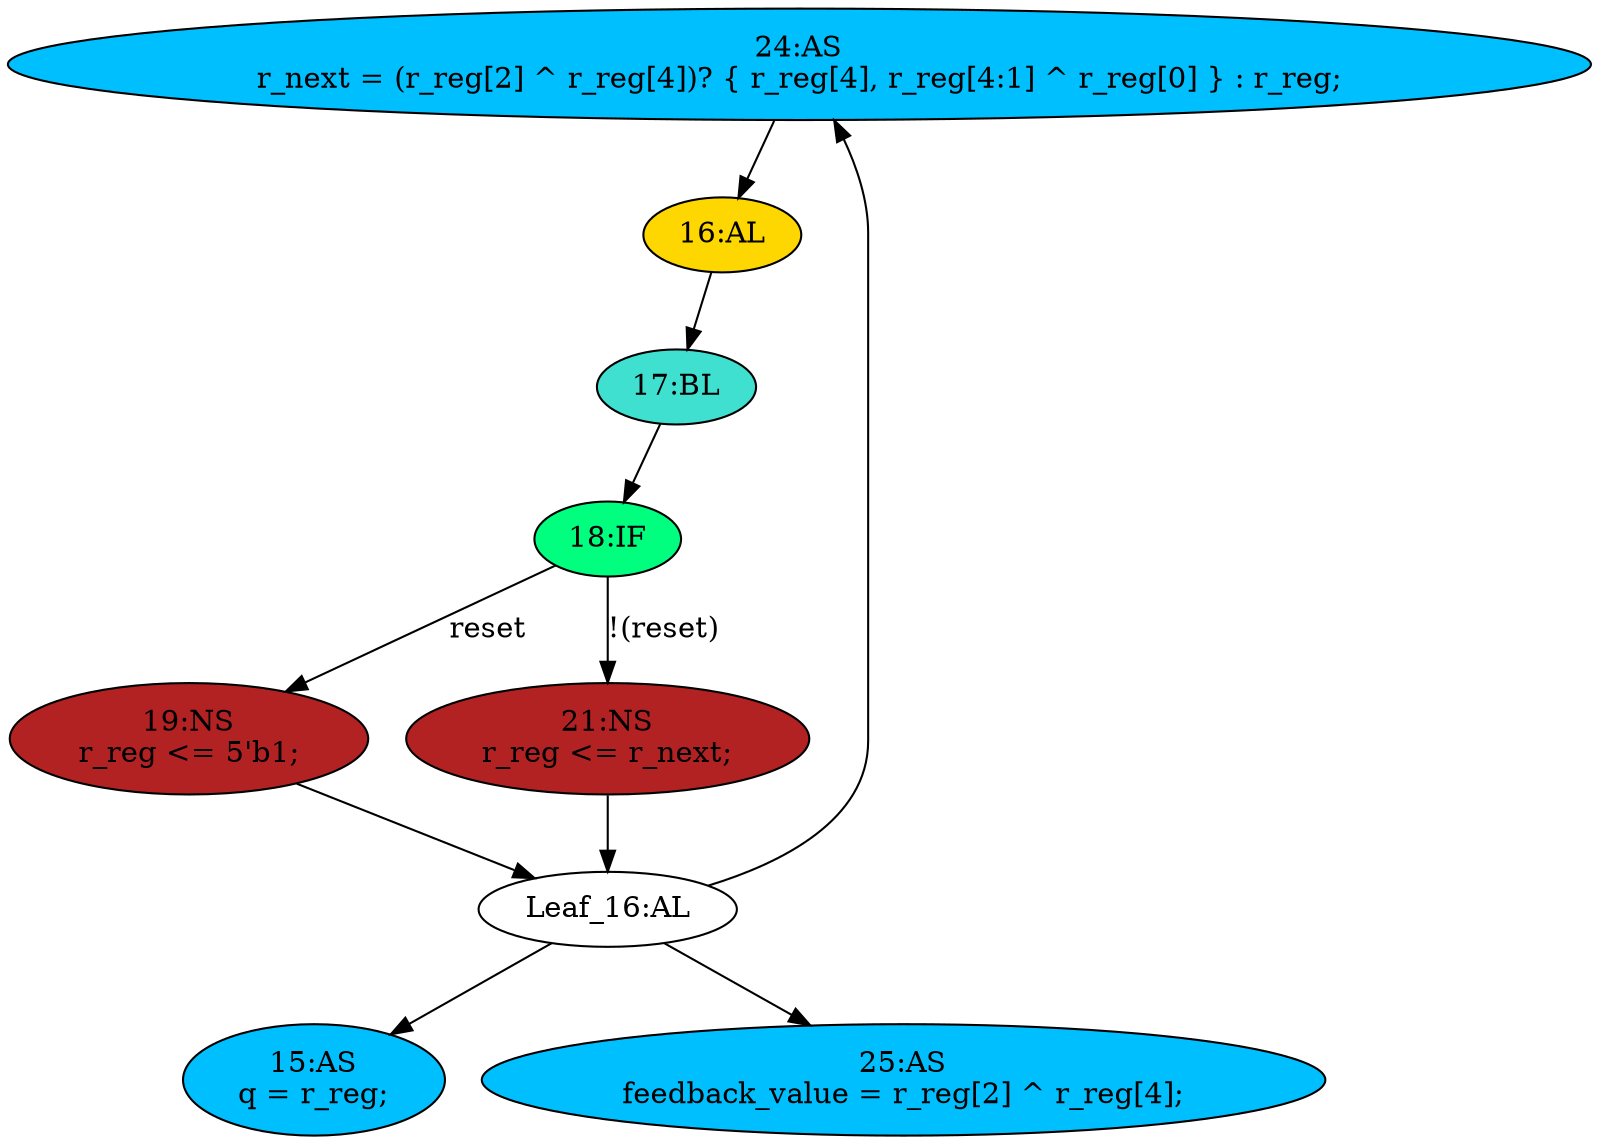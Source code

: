 strict digraph "compose( ,  )" {
	node [label="\N"];
	"24:AS"	[ast="<pyverilog.vparser.ast.Assign object at 0x7f4c9ee41610>",
		def_var="['r_next']",
		fillcolor=deepskyblue,
		label="24:AS
r_next = (r_reg[2] ^ r_reg[4])? { r_reg[4], r_reg[4:1] ^ r_reg[0] } : r_reg;",
		statements="[]",
		style=filled,
		typ=Assign,
		use_var="['r_reg', 'r_reg', 'r_reg', 'r_reg', 'r_reg', 'r_reg']"];
	"16:AL"	[ast="<pyverilog.vparser.ast.Always object at 0x7f4c9e7e3210>",
		clk_sens=True,
		fillcolor=gold,
		label="16:AL",
		sens="['clk', 'reset']",
		statements="[]",
		style=filled,
		typ=Always,
		use_var="['reset', 'r_next']"];
	"24:AS" -> "16:AL";
	"18:IF"	[ast="<pyverilog.vparser.ast.IfStatement object at 0x7f4c9e78e550>",
		fillcolor=springgreen,
		label="18:IF",
		statements="[]",
		style=filled,
		typ=IfStatement];
	"19:NS"	[ast="<pyverilog.vparser.ast.NonblockingSubstitution object at 0x7f4c9e78ecd0>",
		fillcolor=firebrick,
		label="19:NS
r_reg <= 5'b1;",
		statements="[<pyverilog.vparser.ast.NonblockingSubstitution object at 0x7f4c9e78ecd0>]",
		style=filled,
		typ=NonblockingSubstitution];
	"18:IF" -> "19:NS"	[cond="['reset']",
		label=reset,
		lineno=18];
	"21:NS"	[ast="<pyverilog.vparser.ast.NonblockingSubstitution object at 0x7f4c9e7f1390>",
		fillcolor=firebrick,
		label="21:NS
r_reg <= r_next;",
		statements="[<pyverilog.vparser.ast.NonblockingSubstitution object at 0x7f4c9e7f1390>]",
		style=filled,
		typ=NonblockingSubstitution];
	"18:IF" -> "21:NS"	[cond="['reset']",
		label="!(reset)",
		lineno=18];
	"Leaf_16:AL"	[def_var="['r_reg']",
		label="Leaf_16:AL"];
	"Leaf_16:AL" -> "24:AS";
	"15:AS"	[ast="<pyverilog.vparser.ast.Assign object at 0x7f4c9e796750>",
		def_var="['q']",
		fillcolor=deepskyblue,
		label="15:AS
q = r_reg;",
		statements="[]",
		style=filled,
		typ=Assign,
		use_var="['r_reg']"];
	"Leaf_16:AL" -> "15:AS";
	"25:AS"	[ast="<pyverilog.vparser.ast.Assign object at 0x7f4c9eaa0890>",
		def_var="['feedback_value']",
		fillcolor=deepskyblue,
		label="25:AS
feedback_value = r_reg[2] ^ r_reg[4];",
		statements="[]",
		style=filled,
		typ=Assign,
		use_var="['r_reg', 'r_reg']"];
	"Leaf_16:AL" -> "25:AS";
	"19:NS" -> "Leaf_16:AL"	[cond="[]",
		lineno=None];
	"17:BL"	[ast="<pyverilog.vparser.ast.Block object at 0x7f4c9e7e3890>",
		fillcolor=turquoise,
		label="17:BL",
		statements="[]",
		style=filled,
		typ=Block];
	"16:AL" -> "17:BL"	[cond="[]",
		lineno=None];
	"17:BL" -> "18:IF"	[cond="[]",
		lineno=None];
	"21:NS" -> "Leaf_16:AL"	[cond="[]",
		lineno=None];
}
